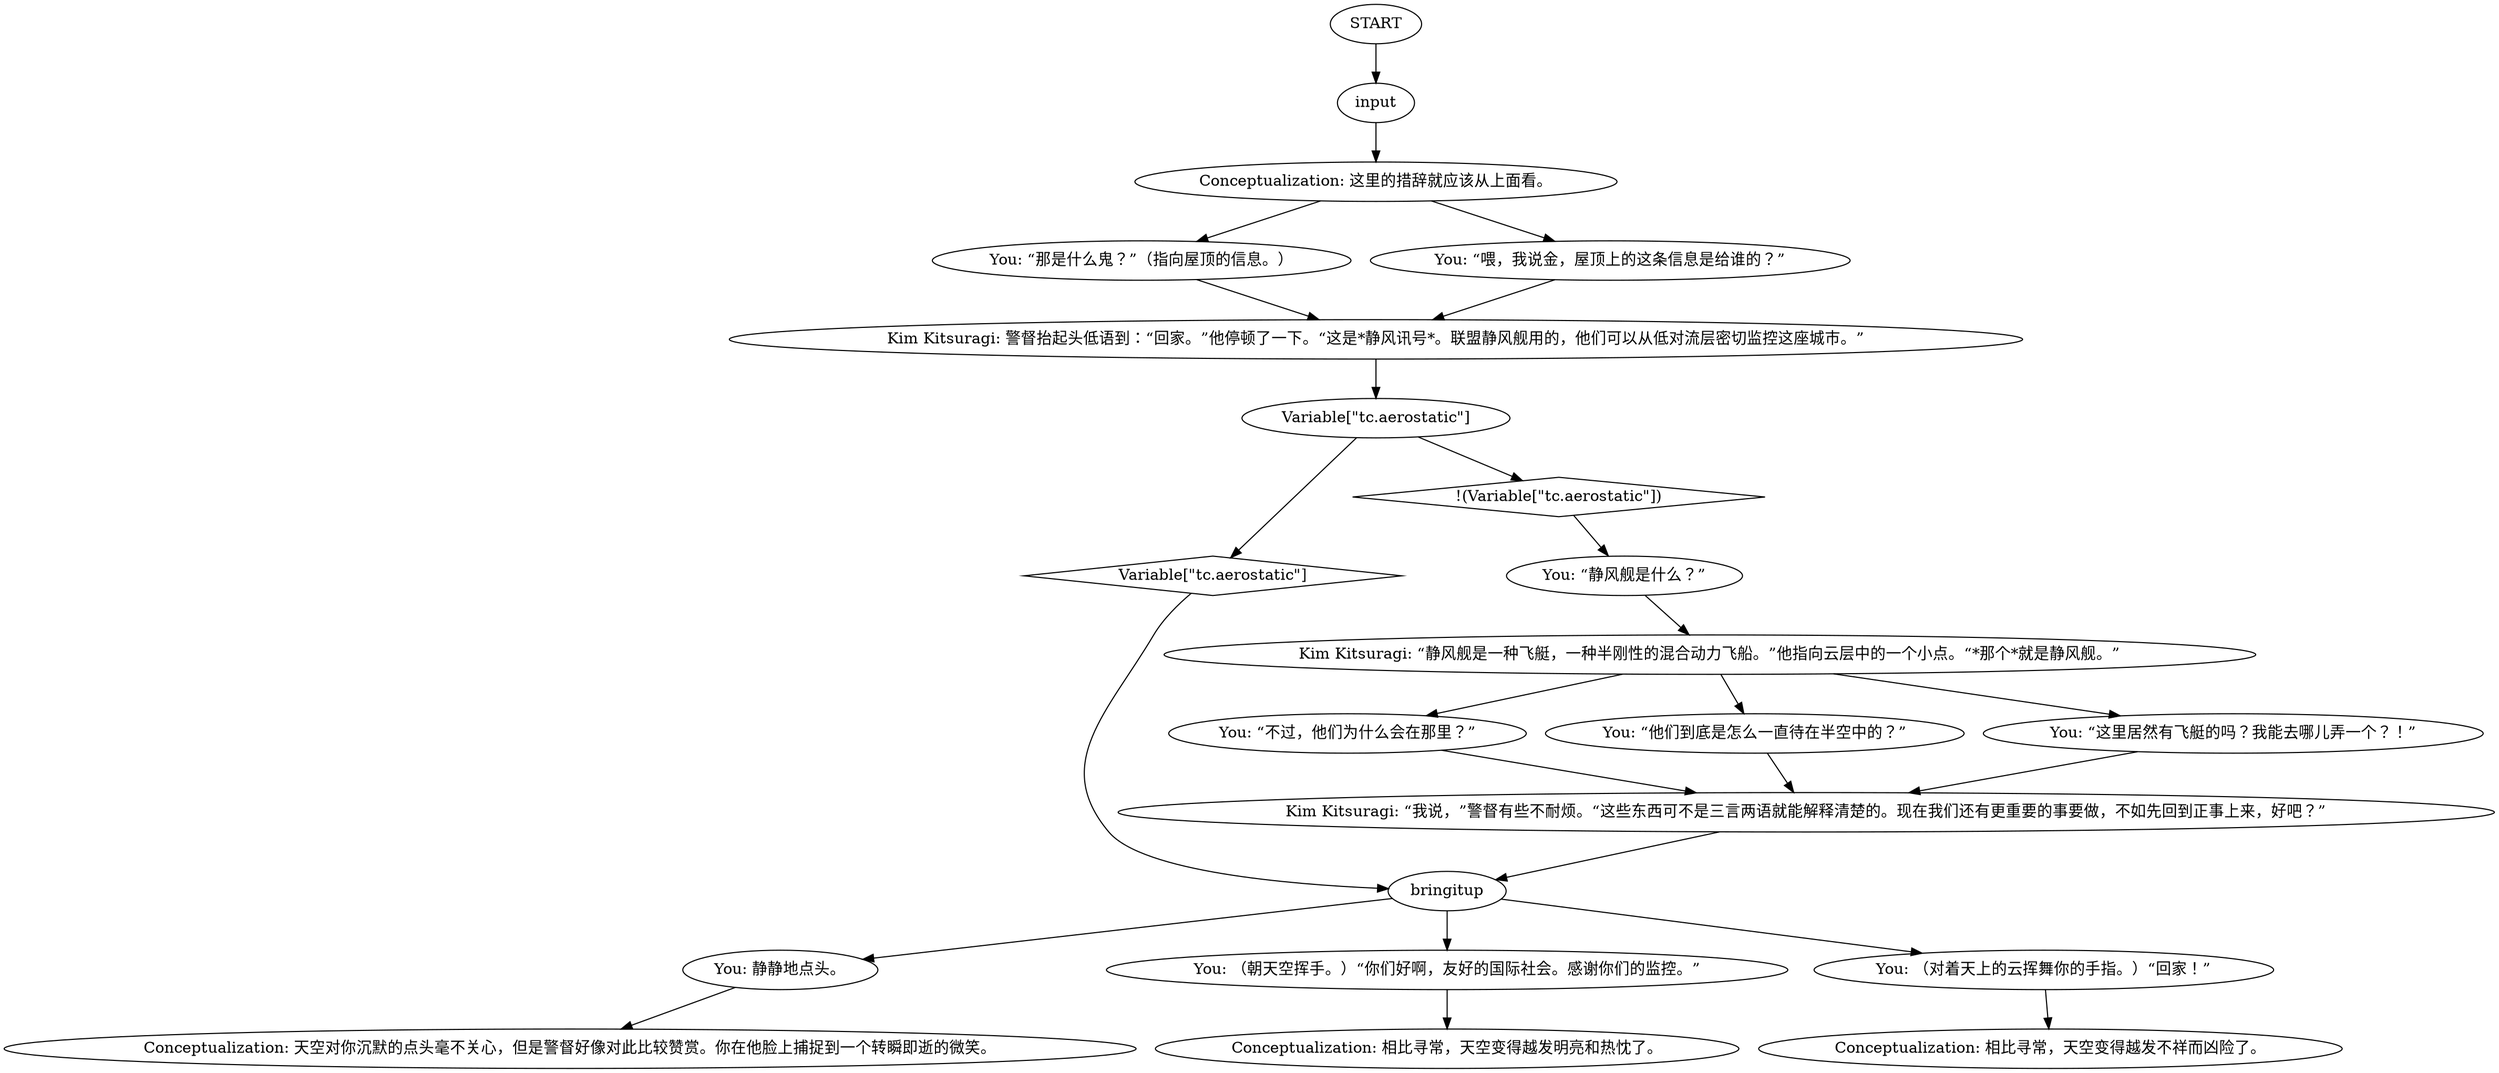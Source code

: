 # VILLAGE ORB / aerograffito afterthought
# Conceptualization afterthought about the words on the roof!
# ==================================================
digraph G {
	  0 [label="START"];
	  1 [label="input"];
	  2 [label="You: 静静地点头。"];
	  3 [label="You: “不过，他们为什么会在那里？”"];
	  4 [label="You: （朝天空挥手。）“你们好啊，友好的国际社会。感谢你们的监控。”"];
	  5 [label="Conceptualization: 相比寻常，天空变得越发不祥而凶险了。"];
	  6 [label="You: “他们到底是怎么一直待在半空中的？”"];
	  7 [label="Conceptualization: 天空对你沉默的点头毫不关心，但是警督好像对此比较赞赏。你在他脸上捕捉到一个转瞬即逝的微笑。"];
	  9 [label="Conceptualization: 相比寻常，天空变得越发明亮和热忱了。"];
	  10 [label="You: “静风舰是什么？”"];
	  11 [label="Conceptualization: 这里的措辞就应该从上面看。"];
	  12 [label="Kim Kitsuragi: “我说，”警督有些不耐烦。“这些东西可不是三言两语就能解释清楚的。现在我们还有更重要的事要做，不如先回到正事上来，好吧？”"];
	  13 [label="You: “这里居然有飞艇的吗？我能去哪儿弄一个？！”"];
	  14 [label="bringitup"];
	  15 [label="Kim Kitsuragi: 警督抬起头低语到：“回家。”他停顿了一下。“这是*静风讯号*。联盟静风舰用的，他们可以从低对流层密切监控这座城市。”"];
	  16 [label="Variable[\"tc.aerostatic\"]"];
	  17 [label="Variable[\"tc.aerostatic\"]", shape=diamond];
	  18 [label="!(Variable[\"tc.aerostatic\"])", shape=diamond];
	  19 [label="You: “那是什么鬼？”（指向屋顶的信息。）"];
	  20 [label="You: “喂，我说金，屋顶上的这条信息是给谁的？”"];
	  21 [label="Kim Kitsuragi: “静风舰是一种飞艇，一种半刚性的混合动力飞船。”他指向云层中的一个小点。“*那个*就是静风舰。”"];
	  22 [label="You: （对着天上的云挥舞你的手指。）“回家！”"];
	  0 -> 1
	  1 -> 11
	  2 -> 7
	  3 -> 12
	  4 -> 9
	  6 -> 12
	  10 -> 21
	  11 -> 19
	  11 -> 20
	  12 -> 14
	  13 -> 12
	  14 -> 2
	  14 -> 4
	  14 -> 22
	  15 -> 16
	  16 -> 17
	  16 -> 18
	  17 -> 14
	  18 -> 10
	  19 -> 15
	  20 -> 15
	  21 -> 3
	  21 -> 13
	  21 -> 6
	  22 -> 5
}

